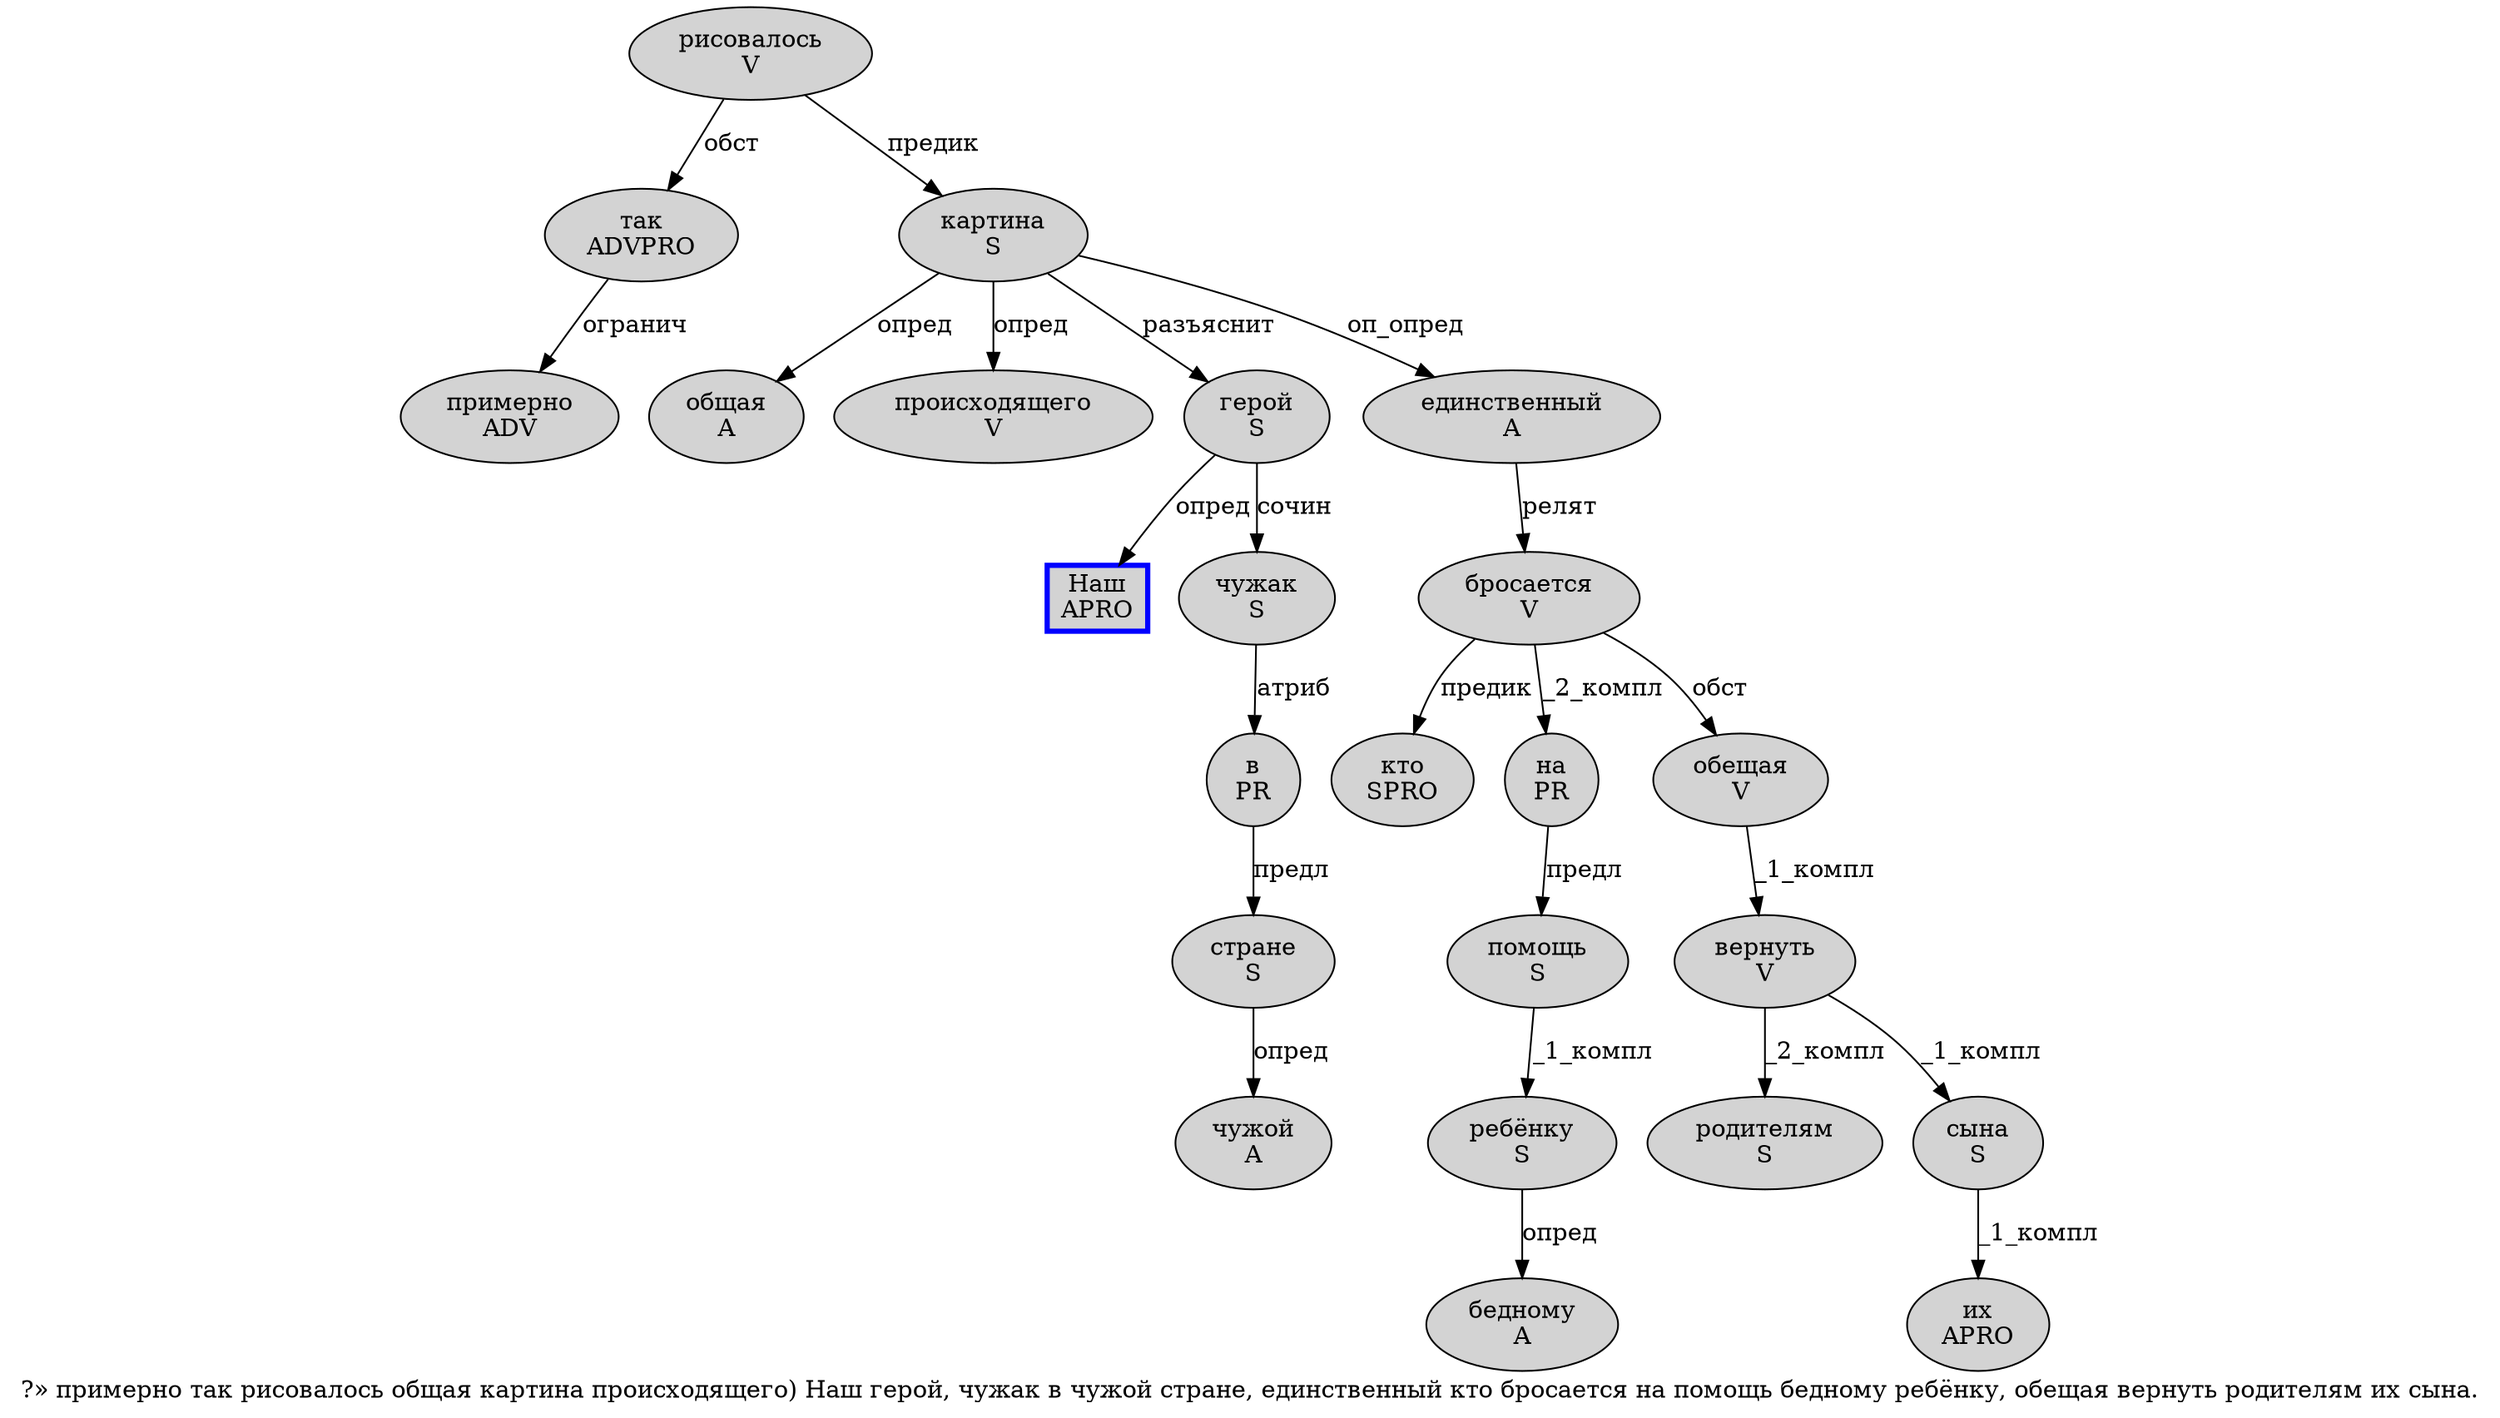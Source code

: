 digraph SENTENCE_4786 {
	graph [label="?» примерно так рисовалось общая картина происходящего) Наш герой, чужак в чужой стране, единственный кто бросается на помощь бедному ребёнку, обещая вернуть родителям их сына."]
	node [style=filled]
		2 [label="примерно
ADV" color="" fillcolor=lightgray penwidth=1 shape=ellipse]
		3 [label="так
ADVPRO" color="" fillcolor=lightgray penwidth=1 shape=ellipse]
		4 [label="рисовалось
V" color="" fillcolor=lightgray penwidth=1 shape=ellipse]
		5 [label="общая
A" color="" fillcolor=lightgray penwidth=1 shape=ellipse]
		6 [label="картина
S" color="" fillcolor=lightgray penwidth=1 shape=ellipse]
		7 [label="происходящего
V" color="" fillcolor=lightgray penwidth=1 shape=ellipse]
		9 [label="Наш
APRO" color=blue fillcolor=lightgray penwidth=3 shape=box]
		10 [label="герой
S" color="" fillcolor=lightgray penwidth=1 shape=ellipse]
		12 [label="чужак
S" color="" fillcolor=lightgray penwidth=1 shape=ellipse]
		13 [label="в
PR" color="" fillcolor=lightgray penwidth=1 shape=ellipse]
		14 [label="чужой
A" color="" fillcolor=lightgray penwidth=1 shape=ellipse]
		15 [label="стране
S" color="" fillcolor=lightgray penwidth=1 shape=ellipse]
		17 [label="единственный
A" color="" fillcolor=lightgray penwidth=1 shape=ellipse]
		18 [label="кто
SPRO" color="" fillcolor=lightgray penwidth=1 shape=ellipse]
		19 [label="бросается
V" color="" fillcolor=lightgray penwidth=1 shape=ellipse]
		20 [label="на
PR" color="" fillcolor=lightgray penwidth=1 shape=ellipse]
		21 [label="помощь
S" color="" fillcolor=lightgray penwidth=1 shape=ellipse]
		22 [label="бедному
A" color="" fillcolor=lightgray penwidth=1 shape=ellipse]
		23 [label="ребёнку
S" color="" fillcolor=lightgray penwidth=1 shape=ellipse]
		25 [label="обещая
V" color="" fillcolor=lightgray penwidth=1 shape=ellipse]
		26 [label="вернуть
V" color="" fillcolor=lightgray penwidth=1 shape=ellipse]
		27 [label="родителям
S" color="" fillcolor=lightgray penwidth=1 shape=ellipse]
		28 [label="их
APRO" color="" fillcolor=lightgray penwidth=1 shape=ellipse]
		29 [label="сына
S" color="" fillcolor=lightgray penwidth=1 shape=ellipse]
			20 -> 21 [label="предл"]
			29 -> 28 [label="_1_компл"]
			12 -> 13 [label="атриб"]
			21 -> 23 [label="_1_компл"]
			15 -> 14 [label="опред"]
			13 -> 15 [label="предл"]
			10 -> 9 [label="опред"]
			10 -> 12 [label="сочин"]
			19 -> 18 [label="предик"]
			19 -> 20 [label="_2_компл"]
			19 -> 25 [label="обст"]
			26 -> 27 [label="_2_компл"]
			26 -> 29 [label="_1_компл"]
			17 -> 19 [label="релят"]
			4 -> 3 [label="обст"]
			4 -> 6 [label="предик"]
			25 -> 26 [label="_1_компл"]
			3 -> 2 [label="огранич"]
			6 -> 5 [label="опред"]
			6 -> 7 [label="опред"]
			6 -> 10 [label="разъяснит"]
			6 -> 17 [label="оп_опред"]
			23 -> 22 [label="опред"]
}